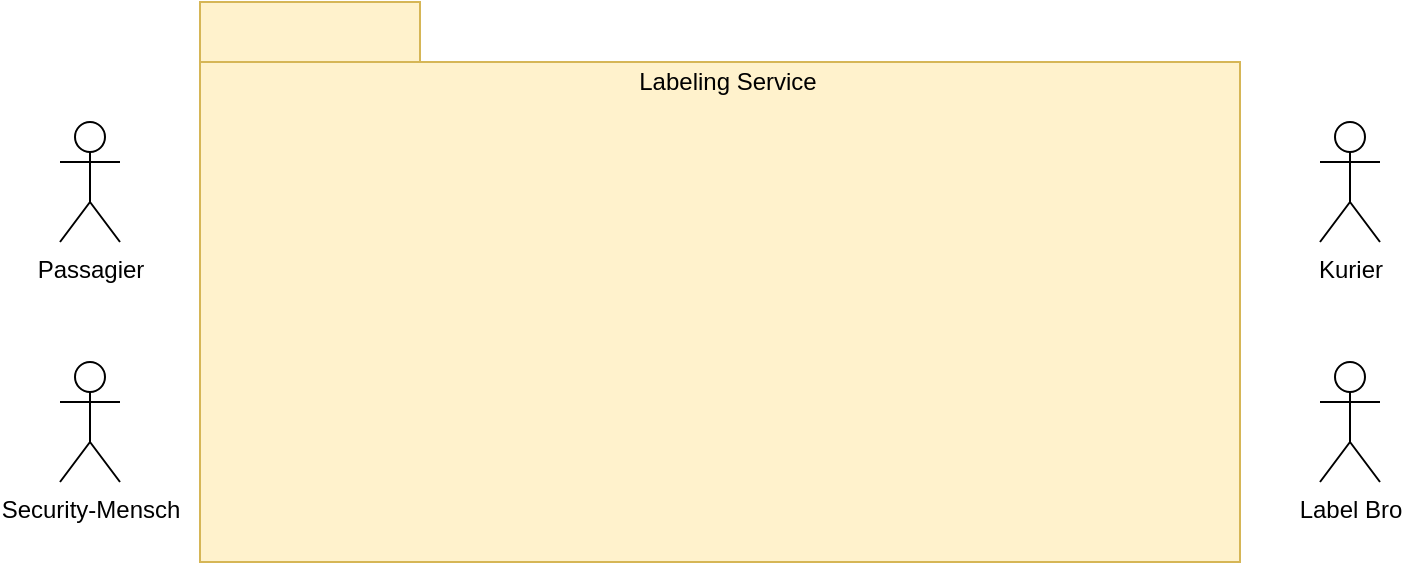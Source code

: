 <mxfile version="22.1.3" type="github">
  <diagram name="Page-1" id="2YBvvXClWsGukQMizWep">
    <mxGraphModel dx="716" dy="415" grid="1" gridSize="10" guides="1" tooltips="1" connect="1" arrows="1" fold="1" page="1" pageScale="1" pageWidth="827" pageHeight="1169" math="0" shadow="0">
      <root>
        <mxCell id="0" />
        <mxCell id="1" parent="0" />
        <mxCell id="WWbPmoFv4cMyil3xhWsc-2" value="" style="shape=folder;fontStyle=1;tabWidth=110;tabHeight=30;tabPosition=left;html=1;boundedLbl=1;labelInHeader=1;container=1;collapsible=0;whiteSpace=wrap;fillColor=#fff2cc;strokeColor=#d6b656;" parent="1" vertex="1">
          <mxGeometry x="160" y="80" width="520" height="280" as="geometry" />
        </mxCell>
        <mxCell id="WWbPmoFv4cMyil3xhWsc-3" value="Labeling Service" style="html=1;strokeColor=none;resizeWidth=1;resizeHeight=1;fillColor=none;part=1;connectable=0;allowArrows=0;deletable=0;whiteSpace=wrap;" parent="WWbPmoFv4cMyil3xhWsc-2" vertex="1">
          <mxGeometry width="208" height="20" relative="1" as="geometry">
            <mxPoint x="160" y="30" as="offset" />
          </mxGeometry>
        </mxCell>
        <mxCell id="WWbPmoFv4cMyil3xhWsc-4" value="Passagier" style="shape=umlActor;verticalLabelPosition=bottom;verticalAlign=top;html=1;" parent="1" vertex="1">
          <mxGeometry x="90" y="140" width="30" height="60" as="geometry" />
        </mxCell>
        <mxCell id="WWbPmoFv4cMyil3xhWsc-5" value="Security-Mensch" style="shape=umlActor;verticalLabelPosition=bottom;verticalAlign=top;html=1;" parent="1" vertex="1">
          <mxGeometry x="90" y="260" width="30" height="60" as="geometry" />
        </mxCell>
        <mxCell id="WWbPmoFv4cMyil3xhWsc-7" value="Kurier" style="shape=umlActor;verticalLabelPosition=bottom;verticalAlign=top;html=1;" parent="1" vertex="1">
          <mxGeometry x="720" y="140" width="30" height="60" as="geometry" />
        </mxCell>
        <mxCell id="WWbPmoFv4cMyil3xhWsc-8" value="Label Bro" style="shape=umlActor;verticalLabelPosition=bottom;verticalAlign=top;html=1;" parent="1" vertex="1">
          <mxGeometry x="720" y="260" width="30" height="60" as="geometry" />
        </mxCell>
      </root>
    </mxGraphModel>
  </diagram>
</mxfile>
